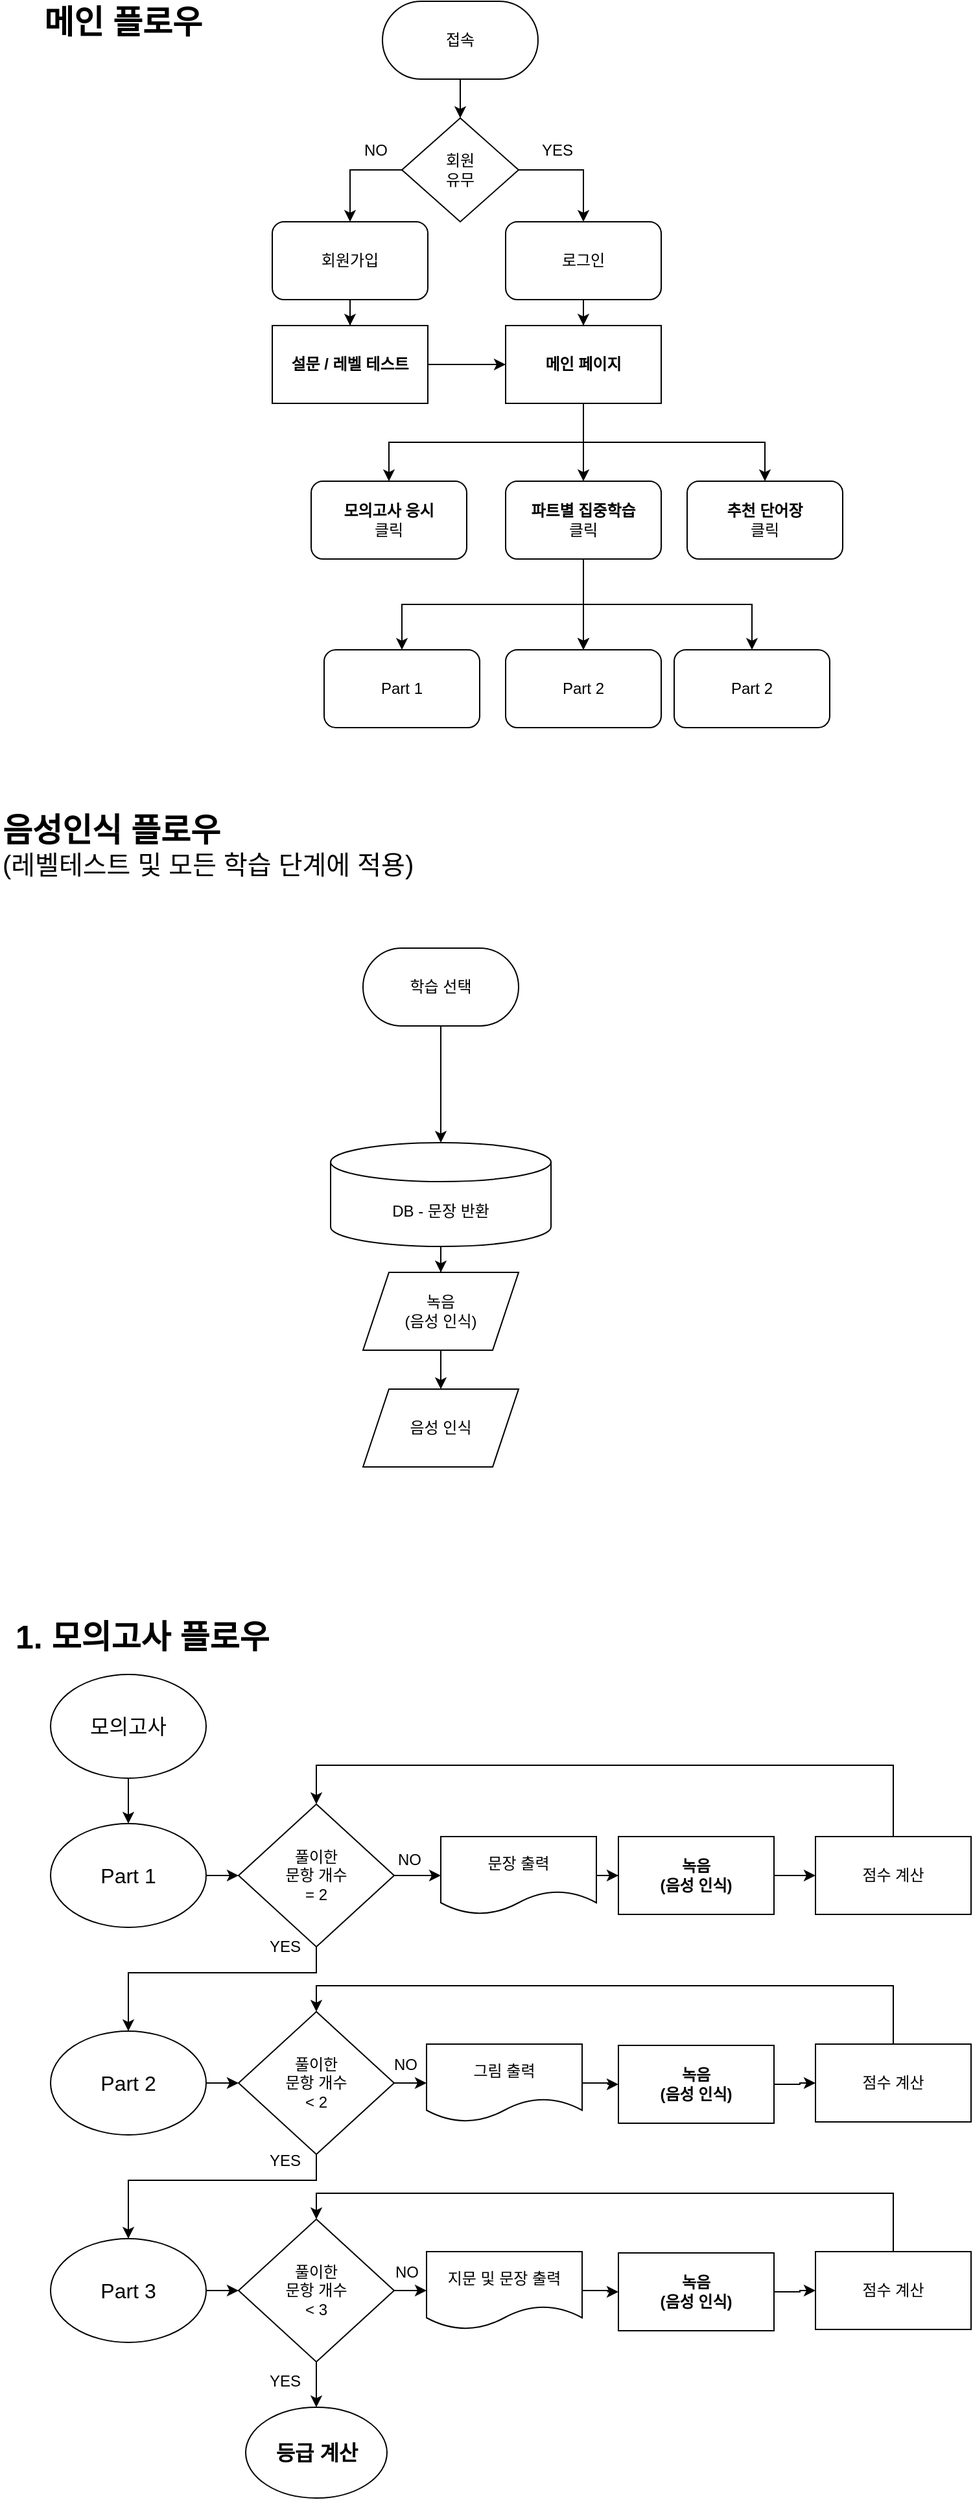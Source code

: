<mxfile version="25.0.1">
  <diagram id="C5RBs43oDa-KdzZeNtuy" name="Page-1">
    <mxGraphModel dx="2390" dy="1287" grid="1" gridSize="10" guides="1" tooltips="1" connect="1" arrows="1" fold="1" page="1" pageScale="1" pageWidth="827" pageHeight="1169" math="0" shadow="0">
      <root>
        <mxCell id="WIyWlLk6GJQsqaUBKTNV-0" />
        <mxCell id="WIyWlLk6GJQsqaUBKTNV-1" parent="WIyWlLk6GJQsqaUBKTNV-0" />
        <mxCell id="WMfJV7rpTqCxI9mNvm0j-2" value="" style="edgeStyle=orthogonalEdgeStyle;rounded=0;orthogonalLoop=1;jettySize=auto;html=1;" edge="1" parent="WIyWlLk6GJQsqaUBKTNV-1" source="WMfJV7rpTqCxI9mNvm0j-0" target="WMfJV7rpTqCxI9mNvm0j-1">
          <mxGeometry relative="1" as="geometry" />
        </mxCell>
        <mxCell id="WMfJV7rpTqCxI9mNvm0j-0" value="회원가입" style="rounded=1;whiteSpace=wrap;html=1;" vertex="1" parent="WIyWlLk6GJQsqaUBKTNV-1">
          <mxGeometry x="230" y="200" width="120" height="60" as="geometry" />
        </mxCell>
        <mxCell id="WMfJV7rpTqCxI9mNvm0j-9" value="" style="edgeStyle=orthogonalEdgeStyle;rounded=0;orthogonalLoop=1;jettySize=auto;html=1;" edge="1" parent="WIyWlLk6GJQsqaUBKTNV-1" source="WMfJV7rpTqCxI9mNvm0j-1" target="WMfJV7rpTqCxI9mNvm0j-3">
          <mxGeometry relative="1" as="geometry" />
        </mxCell>
        <mxCell id="WMfJV7rpTqCxI9mNvm0j-1" value="&lt;b&gt;설문 / 레벨 테스트&lt;/b&gt;" style="whiteSpace=wrap;html=1;rounded=0;" vertex="1" parent="WIyWlLk6GJQsqaUBKTNV-1">
          <mxGeometry x="230" y="280" width="120" height="60" as="geometry" />
        </mxCell>
        <mxCell id="WMfJV7rpTqCxI9mNvm0j-11" value="" style="edgeStyle=orthogonalEdgeStyle;rounded=0;orthogonalLoop=1;jettySize=auto;html=1;" edge="1" parent="WIyWlLk6GJQsqaUBKTNV-1" source="WMfJV7rpTqCxI9mNvm0j-3" target="WMfJV7rpTqCxI9mNvm0j-10">
          <mxGeometry relative="1" as="geometry" />
        </mxCell>
        <mxCell id="WMfJV7rpTqCxI9mNvm0j-16" style="edgeStyle=orthogonalEdgeStyle;rounded=0;orthogonalLoop=1;jettySize=auto;html=1;exitX=0.5;exitY=1;exitDx=0;exitDy=0;" edge="1" parent="WIyWlLk6GJQsqaUBKTNV-1" source="WMfJV7rpTqCxI9mNvm0j-3" target="WMfJV7rpTqCxI9mNvm0j-14">
          <mxGeometry relative="1" as="geometry">
            <mxPoint x="470" y="390" as="sourcePoint" />
          </mxGeometry>
        </mxCell>
        <mxCell id="WMfJV7rpTqCxI9mNvm0j-42" style="edgeStyle=orthogonalEdgeStyle;rounded=0;orthogonalLoop=1;jettySize=auto;html=1;entryX=0.5;entryY=0;entryDx=0;entryDy=0;exitX=0.5;exitY=1;exitDx=0;exitDy=0;" edge="1" parent="WIyWlLk6GJQsqaUBKTNV-1" source="WMfJV7rpTqCxI9mNvm0j-3" target="WMfJV7rpTqCxI9mNvm0j-13">
          <mxGeometry relative="1" as="geometry" />
        </mxCell>
        <mxCell id="WMfJV7rpTqCxI9mNvm0j-3" value="&lt;b&gt;메인 페이지&lt;/b&gt;" style="rounded=0;whiteSpace=wrap;html=1;" vertex="1" parent="WIyWlLk6GJQsqaUBKTNV-1">
          <mxGeometry x="410" y="280" width="120" height="60" as="geometry" />
        </mxCell>
        <mxCell id="WMfJV7rpTqCxI9mNvm0j-8" value="" style="edgeStyle=orthogonalEdgeStyle;rounded=0;orthogonalLoop=1;jettySize=auto;html=1;" edge="1" parent="WIyWlLk6GJQsqaUBKTNV-1" source="WMfJV7rpTqCxI9mNvm0j-4" target="WMfJV7rpTqCxI9mNvm0j-3">
          <mxGeometry relative="1" as="geometry" />
        </mxCell>
        <mxCell id="WMfJV7rpTqCxI9mNvm0j-4" value="로그인" style="rounded=1;whiteSpace=wrap;html=1;" vertex="1" parent="WIyWlLk6GJQsqaUBKTNV-1">
          <mxGeometry x="410" y="200" width="120" height="60" as="geometry" />
        </mxCell>
        <mxCell id="WMfJV7rpTqCxI9mNvm0j-6" value="" style="edgeStyle=orthogonalEdgeStyle;rounded=0;orthogonalLoop=1;jettySize=auto;html=1;exitX=1;exitY=0.5;exitDx=0;exitDy=0;" edge="1" parent="WIyWlLk6GJQsqaUBKTNV-1" source="WMfJV7rpTqCxI9mNvm0j-37" target="WMfJV7rpTqCxI9mNvm0j-4">
          <mxGeometry relative="1" as="geometry">
            <mxPoint x="380" y="200" as="sourcePoint" />
          </mxGeometry>
        </mxCell>
        <mxCell id="WMfJV7rpTqCxI9mNvm0j-7" style="edgeStyle=orthogonalEdgeStyle;rounded=0;orthogonalLoop=1;jettySize=auto;html=1;entryX=0.5;entryY=0;entryDx=0;entryDy=0;exitX=0;exitY=0.5;exitDx=0;exitDy=0;" edge="1" parent="WIyWlLk6GJQsqaUBKTNV-1" source="WMfJV7rpTqCxI9mNvm0j-37" target="WMfJV7rpTqCxI9mNvm0j-0">
          <mxGeometry relative="1" as="geometry" />
        </mxCell>
        <mxCell id="WMfJV7rpTqCxI9mNvm0j-5" value="접속" style="rounded=1;whiteSpace=wrap;html=1;shape=label;aspect=fixed;arcSize=50;" vertex="1" parent="WIyWlLk6GJQsqaUBKTNV-1">
          <mxGeometry x="315" y="30" width="120" height="60" as="geometry" />
        </mxCell>
        <mxCell id="WMfJV7rpTqCxI9mNvm0j-21" value="" style="edgeStyle=orthogonalEdgeStyle;rounded=0;orthogonalLoop=1;jettySize=auto;html=1;" edge="1" parent="WIyWlLk6GJQsqaUBKTNV-1" source="WMfJV7rpTqCxI9mNvm0j-10" target="WMfJV7rpTqCxI9mNvm0j-20">
          <mxGeometry relative="1" as="geometry" />
        </mxCell>
        <mxCell id="WMfJV7rpTqCxI9mNvm0j-22" value="" style="edgeStyle=orthogonalEdgeStyle;rounded=0;orthogonalLoop=1;jettySize=auto;html=1;" edge="1" parent="WIyWlLk6GJQsqaUBKTNV-1" source="WMfJV7rpTqCxI9mNvm0j-10" target="WMfJV7rpTqCxI9mNvm0j-20">
          <mxGeometry relative="1" as="geometry" />
        </mxCell>
        <mxCell id="WMfJV7rpTqCxI9mNvm0j-24" style="edgeStyle=orthogonalEdgeStyle;rounded=0;orthogonalLoop=1;jettySize=auto;html=1;exitX=0.5;exitY=1;exitDx=0;exitDy=0;" edge="1" parent="WIyWlLk6GJQsqaUBKTNV-1" source="WMfJV7rpTqCxI9mNvm0j-10" target="WMfJV7rpTqCxI9mNvm0j-23">
          <mxGeometry relative="1" as="geometry" />
        </mxCell>
        <mxCell id="WMfJV7rpTqCxI9mNvm0j-26" style="edgeStyle=orthogonalEdgeStyle;rounded=0;orthogonalLoop=1;jettySize=auto;html=1;exitX=0.5;exitY=1;exitDx=0;exitDy=0;" edge="1" parent="WIyWlLk6GJQsqaUBKTNV-1" source="WMfJV7rpTqCxI9mNvm0j-10" target="WMfJV7rpTqCxI9mNvm0j-25">
          <mxGeometry relative="1" as="geometry" />
        </mxCell>
        <mxCell id="WMfJV7rpTqCxI9mNvm0j-10" value="&lt;b&gt;파트별 집중학습&lt;/b&gt;&lt;br&gt;클릭" style="whiteSpace=wrap;html=1;rounded=1;" vertex="1" parent="WIyWlLk6GJQsqaUBKTNV-1">
          <mxGeometry x="410" y="400" width="120" height="60" as="geometry" />
        </mxCell>
        <mxCell id="WMfJV7rpTqCxI9mNvm0j-13" value="&lt;b&gt;추천 단어장&lt;/b&gt;&lt;br&gt;클릭" style="whiteSpace=wrap;html=1;rounded=1;" vertex="1" parent="WIyWlLk6GJQsqaUBKTNV-1">
          <mxGeometry x="550" y="400" width="120" height="60" as="geometry" />
        </mxCell>
        <mxCell id="WMfJV7rpTqCxI9mNvm0j-14" value="&lt;b&gt;모의고사 응시&lt;/b&gt;&lt;br&gt;클릭" style="whiteSpace=wrap;html=1;rounded=1;" vertex="1" parent="WIyWlLk6GJQsqaUBKTNV-1">
          <mxGeometry x="260" y="400" width="120" height="60" as="geometry" />
        </mxCell>
        <mxCell id="WMfJV7rpTqCxI9mNvm0j-20" value="Part 2" style="whiteSpace=wrap;html=1;rounded=1;" vertex="1" parent="WIyWlLk6GJQsqaUBKTNV-1">
          <mxGeometry x="410" y="530" width="120" height="60" as="geometry" />
        </mxCell>
        <mxCell id="WMfJV7rpTqCxI9mNvm0j-23" value="Part 1" style="whiteSpace=wrap;html=1;rounded=1;" vertex="1" parent="WIyWlLk6GJQsqaUBKTNV-1">
          <mxGeometry x="270" y="530" width="120" height="60" as="geometry" />
        </mxCell>
        <mxCell id="WMfJV7rpTqCxI9mNvm0j-25" value="Part 2" style="whiteSpace=wrap;html=1;rounded=1;" vertex="1" parent="WIyWlLk6GJQsqaUBKTNV-1">
          <mxGeometry x="540" y="530" width="120" height="60" as="geometry" />
        </mxCell>
        <mxCell id="WMfJV7rpTqCxI9mNvm0j-27" value="&lt;font style=&quot;font-size: 25px;&quot;&gt;&lt;b&gt;메인 플로우&lt;/b&gt;&lt;/font&gt;" style="text;html=1;align=center;verticalAlign=middle;whiteSpace=wrap;rounded=0;" vertex="1" parent="WIyWlLk6GJQsqaUBKTNV-1">
          <mxGeometry x="40" y="30" width="150" height="30" as="geometry" />
        </mxCell>
        <mxCell id="WMfJV7rpTqCxI9mNvm0j-28" value="&lt;font style=&quot;&quot;&gt;&lt;b style=&quot;font-size: 25px;&quot;&gt;음성인식 플로우&lt;/b&gt;&lt;br&gt;&lt;font style=&quot;font-size: 20px;&quot;&gt;(레벨테스트 및 모든 학습 단계에 적용)&lt;/font&gt;&lt;/font&gt;" style="text;html=1;align=left;verticalAlign=middle;whiteSpace=wrap;rounded=0;" vertex="1" parent="WIyWlLk6GJQsqaUBKTNV-1">
          <mxGeometry x="20" y="620" width="370" height="120" as="geometry" />
        </mxCell>
        <mxCell id="WMfJV7rpTqCxI9mNvm0j-33" value="" style="edgeStyle=orthogonalEdgeStyle;rounded=0;orthogonalLoop=1;jettySize=auto;html=1;" edge="1" parent="WIyWlLk6GJQsqaUBKTNV-1" source="WMfJV7rpTqCxI9mNvm0j-29" target="WMfJV7rpTqCxI9mNvm0j-31">
          <mxGeometry relative="1" as="geometry" />
        </mxCell>
        <mxCell id="WMfJV7rpTqCxI9mNvm0j-29" value="학습 선택" style="rounded=1;whiteSpace=wrap;html=1;shape=label;aspect=fixed;arcSize=50;" vertex="1" parent="WIyWlLk6GJQsqaUBKTNV-1">
          <mxGeometry x="300" y="760" width="120" height="60" as="geometry" />
        </mxCell>
        <mxCell id="WMfJV7rpTqCxI9mNvm0j-34" value="" style="edgeStyle=orthogonalEdgeStyle;rounded=0;orthogonalLoop=1;jettySize=auto;html=1;" edge="1" parent="WIyWlLk6GJQsqaUBKTNV-1" source="WMfJV7rpTqCxI9mNvm0j-31" target="WMfJV7rpTqCxI9mNvm0j-32">
          <mxGeometry relative="1" as="geometry" />
        </mxCell>
        <mxCell id="WMfJV7rpTqCxI9mNvm0j-31" value="DB - 문장 반환" style="shape=cylinder3;whiteSpace=wrap;html=1;boundedLbl=1;backgroundOutline=1;size=15;" vertex="1" parent="WIyWlLk6GJQsqaUBKTNV-1">
          <mxGeometry x="275" y="910" width="170" height="80" as="geometry" />
        </mxCell>
        <mxCell id="WMfJV7rpTqCxI9mNvm0j-36" value="" style="edgeStyle=orthogonalEdgeStyle;rounded=0;orthogonalLoop=1;jettySize=auto;html=1;" edge="1" parent="WIyWlLk6GJQsqaUBKTNV-1" source="WMfJV7rpTqCxI9mNvm0j-32" target="WMfJV7rpTqCxI9mNvm0j-35">
          <mxGeometry relative="1" as="geometry" />
        </mxCell>
        <mxCell id="WMfJV7rpTqCxI9mNvm0j-32" value="녹음&lt;br&gt;(음성 인식)" style="shape=parallelogram;perimeter=parallelogramPerimeter;whiteSpace=wrap;html=1;fixedSize=1;" vertex="1" parent="WIyWlLk6GJQsqaUBKTNV-1">
          <mxGeometry x="300" y="1010" width="120" height="60" as="geometry" />
        </mxCell>
        <mxCell id="WMfJV7rpTqCxI9mNvm0j-35" value="음성 인식" style="shape=parallelogram;perimeter=parallelogramPerimeter;whiteSpace=wrap;html=1;fixedSize=1;" vertex="1" parent="WIyWlLk6GJQsqaUBKTNV-1">
          <mxGeometry x="300" y="1100" width="120" height="60" as="geometry" />
        </mxCell>
        <mxCell id="WMfJV7rpTqCxI9mNvm0j-38" value="" style="edgeStyle=orthogonalEdgeStyle;rounded=0;orthogonalLoop=1;jettySize=auto;html=1;entryX=0.5;entryY=0;entryDx=0;entryDy=0;" edge="1" parent="WIyWlLk6GJQsqaUBKTNV-1" source="WMfJV7rpTqCxI9mNvm0j-5" target="WMfJV7rpTqCxI9mNvm0j-37">
          <mxGeometry relative="1" as="geometry">
            <mxPoint x="380" y="100" as="sourcePoint" />
            <mxPoint x="290" y="260" as="targetPoint" />
          </mxGeometry>
        </mxCell>
        <mxCell id="WMfJV7rpTqCxI9mNvm0j-37" value="회원&lt;br&gt;유무" style="rhombus;whiteSpace=wrap;html=1;" vertex="1" parent="WIyWlLk6GJQsqaUBKTNV-1">
          <mxGeometry x="330" y="120" width="90" height="80" as="geometry" />
        </mxCell>
        <mxCell id="WMfJV7rpTqCxI9mNvm0j-40" value="YES" style="text;html=1;align=center;verticalAlign=middle;whiteSpace=wrap;rounded=0;" vertex="1" parent="WIyWlLk6GJQsqaUBKTNV-1">
          <mxGeometry x="420" y="130" width="60" height="30" as="geometry" />
        </mxCell>
        <mxCell id="WMfJV7rpTqCxI9mNvm0j-41" value="NO" style="text;html=1;align=center;verticalAlign=middle;whiteSpace=wrap;rounded=0;" vertex="1" parent="WIyWlLk6GJQsqaUBKTNV-1">
          <mxGeometry x="280" y="130" width="60" height="30" as="geometry" />
        </mxCell>
        <mxCell id="WMfJV7rpTqCxI9mNvm0j-43" value="&lt;font style=&quot;&quot;&gt;&lt;b style=&quot;font-size: 25px;&quot;&gt;1. 모의고사 플로우&lt;/b&gt;&lt;br&gt;&lt;/font&gt;" style="text;html=1;align=left;verticalAlign=middle;whiteSpace=wrap;rounded=0;" vertex="1" parent="WIyWlLk6GJQsqaUBKTNV-1">
          <mxGeometry x="30" y="1270" width="230" height="40" as="geometry" />
        </mxCell>
        <mxCell id="WMfJV7rpTqCxI9mNvm0j-46" value="" style="edgeStyle=orthogonalEdgeStyle;rounded=0;orthogonalLoop=1;jettySize=auto;html=1;" edge="1" parent="WIyWlLk6GJQsqaUBKTNV-1" source="WMfJV7rpTqCxI9mNvm0j-44" target="WMfJV7rpTqCxI9mNvm0j-45">
          <mxGeometry relative="1" as="geometry" />
        </mxCell>
        <mxCell id="WMfJV7rpTqCxI9mNvm0j-44" value="&lt;font style=&quot;font-size: 16px;&quot;&gt;Part 1&lt;/font&gt;" style="ellipse;whiteSpace=wrap;html=1;strokeWidth=1;" vertex="1" parent="WIyWlLk6GJQsqaUBKTNV-1">
          <mxGeometry x="59" y="1435" width="120" height="80" as="geometry" />
        </mxCell>
        <mxCell id="WMfJV7rpTqCxI9mNvm0j-48" value="" style="edgeStyle=orthogonalEdgeStyle;rounded=0;orthogonalLoop=1;jettySize=auto;html=1;" edge="1" parent="WIyWlLk6GJQsqaUBKTNV-1" source="WMfJV7rpTqCxI9mNvm0j-45" target="WMfJV7rpTqCxI9mNvm0j-47">
          <mxGeometry relative="1" as="geometry" />
        </mxCell>
        <mxCell id="WMfJV7rpTqCxI9mNvm0j-80" style="edgeStyle=orthogonalEdgeStyle;rounded=0;orthogonalLoop=1;jettySize=auto;html=1;entryX=0.5;entryY=0;entryDx=0;entryDy=0;" edge="1" parent="WIyWlLk6GJQsqaUBKTNV-1" source="WMfJV7rpTqCxI9mNvm0j-45" target="WMfJV7rpTqCxI9mNvm0j-63">
          <mxGeometry relative="1" as="geometry">
            <Array as="points">
              <mxPoint x="264" y="1550" />
              <mxPoint x="119" y="1550" />
            </Array>
          </mxGeometry>
        </mxCell>
        <mxCell id="WMfJV7rpTqCxI9mNvm0j-45" value="풀이한 &lt;br&gt;문항 개수&lt;div&gt;= 2&lt;/div&gt;" style="rhombus;whiteSpace=wrap;html=1;strokeWidth=1;" vertex="1" parent="WIyWlLk6GJQsqaUBKTNV-1">
          <mxGeometry x="204" y="1420" width="120" height="110" as="geometry" />
        </mxCell>
        <mxCell id="WMfJV7rpTqCxI9mNvm0j-91" value="" style="edgeStyle=orthogonalEdgeStyle;rounded=0;orthogonalLoop=1;jettySize=auto;html=1;" edge="1" parent="WIyWlLk6GJQsqaUBKTNV-1" source="WMfJV7rpTqCxI9mNvm0j-47" target="WMfJV7rpTqCxI9mNvm0j-49">
          <mxGeometry relative="1" as="geometry" />
        </mxCell>
        <mxCell id="WMfJV7rpTqCxI9mNvm0j-47" value="문장 출력" style="whiteSpace=wrap;html=1;strokeWidth=1;shape=document;boundedLbl=1;" vertex="1" parent="WIyWlLk6GJQsqaUBKTNV-1">
          <mxGeometry x="360" y="1445" width="120" height="60" as="geometry" />
        </mxCell>
        <mxCell id="WMfJV7rpTqCxI9mNvm0j-55" value="" style="edgeStyle=orthogonalEdgeStyle;rounded=0;orthogonalLoop=1;jettySize=auto;html=1;" edge="1" parent="WIyWlLk6GJQsqaUBKTNV-1" source="WMfJV7rpTqCxI9mNvm0j-49" target="WMfJV7rpTqCxI9mNvm0j-54">
          <mxGeometry relative="1" as="geometry" />
        </mxCell>
        <mxCell id="WMfJV7rpTqCxI9mNvm0j-49" value="녹음&lt;br&gt;(음성 인식)" style="whiteSpace=wrap;html=1;strokeWidth=1;fontStyle=1" vertex="1" parent="WIyWlLk6GJQsqaUBKTNV-1">
          <mxGeometry x="497" y="1445" width="120" height="60" as="geometry" />
        </mxCell>
        <mxCell id="WMfJV7rpTqCxI9mNvm0j-56" style="edgeStyle=orthogonalEdgeStyle;rounded=0;orthogonalLoop=1;jettySize=auto;html=1;exitX=0.5;exitY=1;exitDx=0;exitDy=0;" edge="1" parent="WIyWlLk6GJQsqaUBKTNV-1" source="WMfJV7rpTqCxI9mNvm0j-54" target="WMfJV7rpTqCxI9mNvm0j-45">
          <mxGeometry relative="1" as="geometry">
            <mxPoint x="259" y="1420" as="targetPoint" />
            <Array as="points">
              <mxPoint x="709" y="1390" />
              <mxPoint x="264" y="1390" />
            </Array>
          </mxGeometry>
        </mxCell>
        <mxCell id="WMfJV7rpTqCxI9mNvm0j-54" value="점수 계산" style="whiteSpace=wrap;html=1;strokeWidth=1;" vertex="1" parent="WIyWlLk6GJQsqaUBKTNV-1">
          <mxGeometry x="649" y="1445" width="120" height="60" as="geometry" />
        </mxCell>
        <mxCell id="WMfJV7rpTqCxI9mNvm0j-84" value="" style="edgeStyle=orthogonalEdgeStyle;rounded=0;orthogonalLoop=1;jettySize=auto;html=1;" edge="1" parent="WIyWlLk6GJQsqaUBKTNV-1" source="WMfJV7rpTqCxI9mNvm0j-61" target="WMfJV7rpTqCxI9mNvm0j-44">
          <mxGeometry relative="1" as="geometry" />
        </mxCell>
        <mxCell id="WMfJV7rpTqCxI9mNvm0j-61" value="&lt;font style=&quot;font-size: 16px;&quot;&gt;모의고사&lt;br&gt;&lt;/font&gt;" style="ellipse;whiteSpace=wrap;html=1;" vertex="1" parent="WIyWlLk6GJQsqaUBKTNV-1">
          <mxGeometry x="59" y="1320" width="120" height="80" as="geometry" />
        </mxCell>
        <mxCell id="WMfJV7rpTqCxI9mNvm0j-62" value="" style="edgeStyle=orthogonalEdgeStyle;rounded=0;orthogonalLoop=1;jettySize=auto;html=1;" edge="1" source="WMfJV7rpTqCxI9mNvm0j-63" target="WMfJV7rpTqCxI9mNvm0j-65" parent="WIyWlLk6GJQsqaUBKTNV-1">
          <mxGeometry relative="1" as="geometry" />
        </mxCell>
        <mxCell id="WMfJV7rpTqCxI9mNvm0j-63" value="&lt;font style=&quot;font-size: 16px;&quot;&gt;Part 2&lt;/font&gt;" style="ellipse;whiteSpace=wrap;html=1;strokeWidth=1;" vertex="1" parent="WIyWlLk6GJQsqaUBKTNV-1">
          <mxGeometry x="59" y="1595" width="120" height="80" as="geometry" />
        </mxCell>
        <mxCell id="WMfJV7rpTqCxI9mNvm0j-64" value="" style="edgeStyle=orthogonalEdgeStyle;rounded=0;orthogonalLoop=1;jettySize=auto;html=1;" edge="1" source="WMfJV7rpTqCxI9mNvm0j-65" target="WMfJV7rpTqCxI9mNvm0j-66" parent="WIyWlLk6GJQsqaUBKTNV-1">
          <mxGeometry relative="1" as="geometry" />
        </mxCell>
        <mxCell id="WMfJV7rpTqCxI9mNvm0j-81" style="edgeStyle=orthogonalEdgeStyle;rounded=0;orthogonalLoop=1;jettySize=auto;html=1;" edge="1" parent="WIyWlLk6GJQsqaUBKTNV-1" source="WMfJV7rpTqCxI9mNvm0j-65" target="WMfJV7rpTqCxI9mNvm0j-72">
          <mxGeometry relative="1" as="geometry">
            <Array as="points">
              <mxPoint x="264" y="1710" />
              <mxPoint x="119" y="1710" />
            </Array>
          </mxGeometry>
        </mxCell>
        <mxCell id="WMfJV7rpTqCxI9mNvm0j-65" value="풀이한 &lt;br&gt;문항 개수&lt;div&gt;&amp;lt; 2&lt;/div&gt;" style="rhombus;whiteSpace=wrap;html=1;strokeWidth=1;" vertex="1" parent="WIyWlLk6GJQsqaUBKTNV-1">
          <mxGeometry x="204" y="1580" width="120" height="110" as="geometry" />
        </mxCell>
        <mxCell id="WMfJV7rpTqCxI9mNvm0j-92" value="" style="edgeStyle=orthogonalEdgeStyle;rounded=0;orthogonalLoop=1;jettySize=auto;html=1;" edge="1" parent="WIyWlLk6GJQsqaUBKTNV-1" source="WMfJV7rpTqCxI9mNvm0j-66" target="WMfJV7rpTqCxI9mNvm0j-68">
          <mxGeometry relative="1" as="geometry" />
        </mxCell>
        <mxCell id="WMfJV7rpTqCxI9mNvm0j-66" value="그림 출력" style="whiteSpace=wrap;html=1;strokeWidth=1;shape=document;boundedLbl=1;" vertex="1" parent="WIyWlLk6GJQsqaUBKTNV-1">
          <mxGeometry x="349" y="1605" width="120" height="60" as="geometry" />
        </mxCell>
        <mxCell id="WMfJV7rpTqCxI9mNvm0j-67" value="" style="edgeStyle=orthogonalEdgeStyle;rounded=0;orthogonalLoop=1;jettySize=auto;html=1;" edge="1" source="WMfJV7rpTqCxI9mNvm0j-68" target="WMfJV7rpTqCxI9mNvm0j-70" parent="WIyWlLk6GJQsqaUBKTNV-1">
          <mxGeometry relative="1" as="geometry" />
        </mxCell>
        <mxCell id="WMfJV7rpTqCxI9mNvm0j-68" value="녹음&lt;br&gt;(음성 인식)" style="whiteSpace=wrap;html=1;strokeWidth=1;fontStyle=1" vertex="1" parent="WIyWlLk6GJQsqaUBKTNV-1">
          <mxGeometry x="497" y="1606" width="120" height="60" as="geometry" />
        </mxCell>
        <mxCell id="WMfJV7rpTqCxI9mNvm0j-69" style="edgeStyle=orthogonalEdgeStyle;rounded=0;orthogonalLoop=1;jettySize=auto;html=1;exitX=0.5;exitY=1;exitDx=0;exitDy=0;" edge="1" source="WMfJV7rpTqCxI9mNvm0j-70" target="WMfJV7rpTqCxI9mNvm0j-65" parent="WIyWlLk6GJQsqaUBKTNV-1">
          <mxGeometry relative="1" as="geometry">
            <mxPoint x="259" y="1580" as="targetPoint" />
            <Array as="points">
              <mxPoint x="709" y="1560" />
              <mxPoint x="264" y="1560" />
            </Array>
          </mxGeometry>
        </mxCell>
        <mxCell id="WMfJV7rpTqCxI9mNvm0j-70" value="점수 계산" style="whiteSpace=wrap;html=1;strokeWidth=1;" vertex="1" parent="WIyWlLk6GJQsqaUBKTNV-1">
          <mxGeometry x="649" y="1605" width="120" height="60" as="geometry" />
        </mxCell>
        <mxCell id="WMfJV7rpTqCxI9mNvm0j-71" value="" style="edgeStyle=orthogonalEdgeStyle;rounded=0;orthogonalLoop=1;jettySize=auto;html=1;" edge="1" source="WMfJV7rpTqCxI9mNvm0j-72" target="WMfJV7rpTqCxI9mNvm0j-74" parent="WIyWlLk6GJQsqaUBKTNV-1">
          <mxGeometry relative="1" as="geometry" />
        </mxCell>
        <mxCell id="WMfJV7rpTqCxI9mNvm0j-72" value="&lt;font style=&quot;font-size: 16px;&quot;&gt;Part 3&lt;/font&gt;" style="ellipse;whiteSpace=wrap;html=1;strokeWidth=1;" vertex="1" parent="WIyWlLk6GJQsqaUBKTNV-1">
          <mxGeometry x="59" y="1755" width="120" height="80" as="geometry" />
        </mxCell>
        <mxCell id="WMfJV7rpTqCxI9mNvm0j-73" value="" style="edgeStyle=orthogonalEdgeStyle;rounded=0;orthogonalLoop=1;jettySize=auto;html=1;" edge="1" source="WMfJV7rpTqCxI9mNvm0j-74" target="WMfJV7rpTqCxI9mNvm0j-75" parent="WIyWlLk6GJQsqaUBKTNV-1">
          <mxGeometry relative="1" as="geometry" />
        </mxCell>
        <mxCell id="WMfJV7rpTqCxI9mNvm0j-89" value="" style="edgeStyle=orthogonalEdgeStyle;rounded=0;orthogonalLoop=1;jettySize=auto;html=1;" edge="1" parent="WIyWlLk6GJQsqaUBKTNV-1" source="WMfJV7rpTqCxI9mNvm0j-74" target="WMfJV7rpTqCxI9mNvm0j-88">
          <mxGeometry relative="1" as="geometry" />
        </mxCell>
        <mxCell id="WMfJV7rpTqCxI9mNvm0j-74" value="풀이한 &lt;br&gt;문항 개수&lt;div&gt;&amp;lt; 3&lt;/div&gt;" style="rhombus;whiteSpace=wrap;html=1;strokeWidth=1;" vertex="1" parent="WIyWlLk6GJQsqaUBKTNV-1">
          <mxGeometry x="204" y="1740" width="120" height="110" as="geometry" />
        </mxCell>
        <mxCell id="WMfJV7rpTqCxI9mNvm0j-93" value="" style="edgeStyle=orthogonalEdgeStyle;rounded=0;orthogonalLoop=1;jettySize=auto;html=1;" edge="1" parent="WIyWlLk6GJQsqaUBKTNV-1" source="WMfJV7rpTqCxI9mNvm0j-75" target="WMfJV7rpTqCxI9mNvm0j-77">
          <mxGeometry relative="1" as="geometry" />
        </mxCell>
        <mxCell id="WMfJV7rpTqCxI9mNvm0j-75" value="지문 및 문장 출력" style="whiteSpace=wrap;html=1;strokeWidth=1;shape=document;boundedLbl=1;" vertex="1" parent="WIyWlLk6GJQsqaUBKTNV-1">
          <mxGeometry x="349" y="1765" width="120" height="60" as="geometry" />
        </mxCell>
        <mxCell id="WMfJV7rpTqCxI9mNvm0j-76" value="" style="edgeStyle=orthogonalEdgeStyle;rounded=0;orthogonalLoop=1;jettySize=auto;html=1;" edge="1" source="WMfJV7rpTqCxI9mNvm0j-77" target="WMfJV7rpTqCxI9mNvm0j-79" parent="WIyWlLk6GJQsqaUBKTNV-1">
          <mxGeometry relative="1" as="geometry" />
        </mxCell>
        <mxCell id="WMfJV7rpTqCxI9mNvm0j-77" value="녹음&lt;br&gt;(음성 인식)" style="whiteSpace=wrap;html=1;strokeWidth=1;fontStyle=1" vertex="1" parent="WIyWlLk6GJQsqaUBKTNV-1">
          <mxGeometry x="497" y="1766" width="120" height="60" as="geometry" />
        </mxCell>
        <mxCell id="WMfJV7rpTqCxI9mNvm0j-78" style="edgeStyle=orthogonalEdgeStyle;rounded=0;orthogonalLoop=1;jettySize=auto;html=1;exitX=0.5;exitY=1;exitDx=0;exitDy=0;" edge="1" source="WMfJV7rpTqCxI9mNvm0j-79" target="WMfJV7rpTqCxI9mNvm0j-74" parent="WIyWlLk6GJQsqaUBKTNV-1">
          <mxGeometry relative="1" as="geometry">
            <mxPoint x="259" y="1740" as="targetPoint" />
            <Array as="points">
              <mxPoint x="709" y="1720" />
              <mxPoint x="264" y="1720" />
            </Array>
          </mxGeometry>
        </mxCell>
        <mxCell id="WMfJV7rpTqCxI9mNvm0j-79" value="점수 계산" style="whiteSpace=wrap;html=1;strokeWidth=1;" vertex="1" parent="WIyWlLk6GJQsqaUBKTNV-1">
          <mxGeometry x="649" y="1765" width="120" height="60" as="geometry" />
        </mxCell>
        <mxCell id="WMfJV7rpTqCxI9mNvm0j-88" value="&lt;span style=&quot;font-size: 16px;&quot;&gt;&lt;b&gt;등급 계산&lt;/b&gt;&lt;/span&gt;" style="whiteSpace=wrap;html=1;strokeWidth=1;rounded=0;shape=ellipse;perimeter=ellipsePerimeter;" vertex="1" parent="WIyWlLk6GJQsqaUBKTNV-1">
          <mxGeometry x="209.5" y="1885" width="109" height="70" as="geometry" />
        </mxCell>
        <mxCell id="WMfJV7rpTqCxI9mNvm0j-94" value="YES" style="text;html=1;align=center;verticalAlign=middle;whiteSpace=wrap;rounded=0;" vertex="1" parent="WIyWlLk6GJQsqaUBKTNV-1">
          <mxGeometry x="210" y="1515" width="60" height="30" as="geometry" />
        </mxCell>
        <mxCell id="WMfJV7rpTqCxI9mNvm0j-95" value="YES" style="text;html=1;align=center;verticalAlign=middle;whiteSpace=wrap;rounded=0;" vertex="1" parent="WIyWlLk6GJQsqaUBKTNV-1">
          <mxGeometry x="210" y="1680" width="60" height="30" as="geometry" />
        </mxCell>
        <mxCell id="WMfJV7rpTqCxI9mNvm0j-96" value="YES" style="text;html=1;align=center;verticalAlign=middle;whiteSpace=wrap;rounded=0;" vertex="1" parent="WIyWlLk6GJQsqaUBKTNV-1">
          <mxGeometry x="209.5" y="1850" width="60" height="30" as="geometry" />
        </mxCell>
        <mxCell id="WMfJV7rpTqCxI9mNvm0j-97" value="NO" style="text;html=1;align=center;verticalAlign=middle;whiteSpace=wrap;rounded=0;" vertex="1" parent="WIyWlLk6GJQsqaUBKTNV-1">
          <mxGeometry x="306" y="1448" width="60" height="30" as="geometry" />
        </mxCell>
        <mxCell id="WMfJV7rpTqCxI9mNvm0j-98" value="NO" style="text;html=1;align=center;verticalAlign=middle;whiteSpace=wrap;rounded=0;" vertex="1" parent="WIyWlLk6GJQsqaUBKTNV-1">
          <mxGeometry x="303" y="1606" width="60" height="30" as="geometry" />
        </mxCell>
        <mxCell id="WMfJV7rpTqCxI9mNvm0j-99" value="NO" style="text;html=1;align=center;verticalAlign=middle;whiteSpace=wrap;rounded=0;" vertex="1" parent="WIyWlLk6GJQsqaUBKTNV-1">
          <mxGeometry x="304" y="1766" width="60" height="30" as="geometry" />
        </mxCell>
      </root>
    </mxGraphModel>
  </diagram>
</mxfile>
